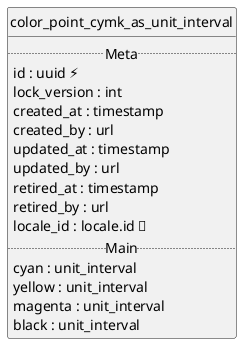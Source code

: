 @startuml uml
skinparam monochrome true
skinparam linetype ortho
hide circle

entity color_point_cymk_as_unit_interval {
  .. Meta ..
  id : uuid ⚡
  lock_version : int
  created_at : timestamp
  created_by : url
  updated_at : timestamp
  updated_by : url
  retired_at : timestamp
  retired_by : url
  locale_id : locale.id 🔑
  .. Main ..
  cyan : unit_interval
  yellow : unit_interval
  magenta : unit_interval
  black : unit_interval
}

@enduml
